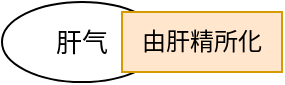 <mxfile version="22.1.17" type="github">
  <diagram name="第 1 页" id="DiqK2zHsX7JkeJQSn5oS">
    <mxGraphModel dx="1050" dy="557" grid="1" gridSize="10" guides="1" tooltips="1" connect="1" arrows="1" fold="1" page="1" pageScale="1" pageWidth="827" pageHeight="1169" math="0" shadow="0">
      <root>
        <mxCell id="0" />
        <mxCell id="1" parent="0" />
        <mxCell id="CABZNRvn-cbEBmHOcwjS-1" value="" style="group" vertex="1" connectable="0" parent="1">
          <mxGeometry x="180" y="220" width="140" height="40" as="geometry" />
        </mxCell>
        <mxCell id="CABZNRvn-cbEBmHOcwjS-2" value="肝气" style="ellipse;whiteSpace=wrap;html=1;fontSize=13;" vertex="1" parent="CABZNRvn-cbEBmHOcwjS-1">
          <mxGeometry width="80" height="40" as="geometry" />
        </mxCell>
        <mxCell id="CABZNRvn-cbEBmHOcwjS-3" value="" style="endArrow=classic;html=1;rounded=0;exitX=1;exitY=0.5;exitDx=0;exitDy=0;" edge="1" parent="CABZNRvn-cbEBmHOcwjS-1" source="CABZNRvn-cbEBmHOcwjS-2" target="CABZNRvn-cbEBmHOcwjS-4">
          <mxGeometry width="50" height="50" relative="1" as="geometry">
            <mxPoint x="127" y="21" as="sourcePoint" />
            <mxPoint x="272" y="20" as="targetPoint" />
          </mxGeometry>
        </mxCell>
        <mxCell id="CABZNRvn-cbEBmHOcwjS-4" value="由肝精所化" style="text;html=1;strokeColor=#d79b00;fillColor=#ffe6cc;align=center;verticalAlign=middle;whiteSpace=wrap;rounded=0;" vertex="1" parent="CABZNRvn-cbEBmHOcwjS-1">
          <mxGeometry x="60" y="5" width="80" height="30" as="geometry" />
        </mxCell>
      </root>
    </mxGraphModel>
  </diagram>
</mxfile>
